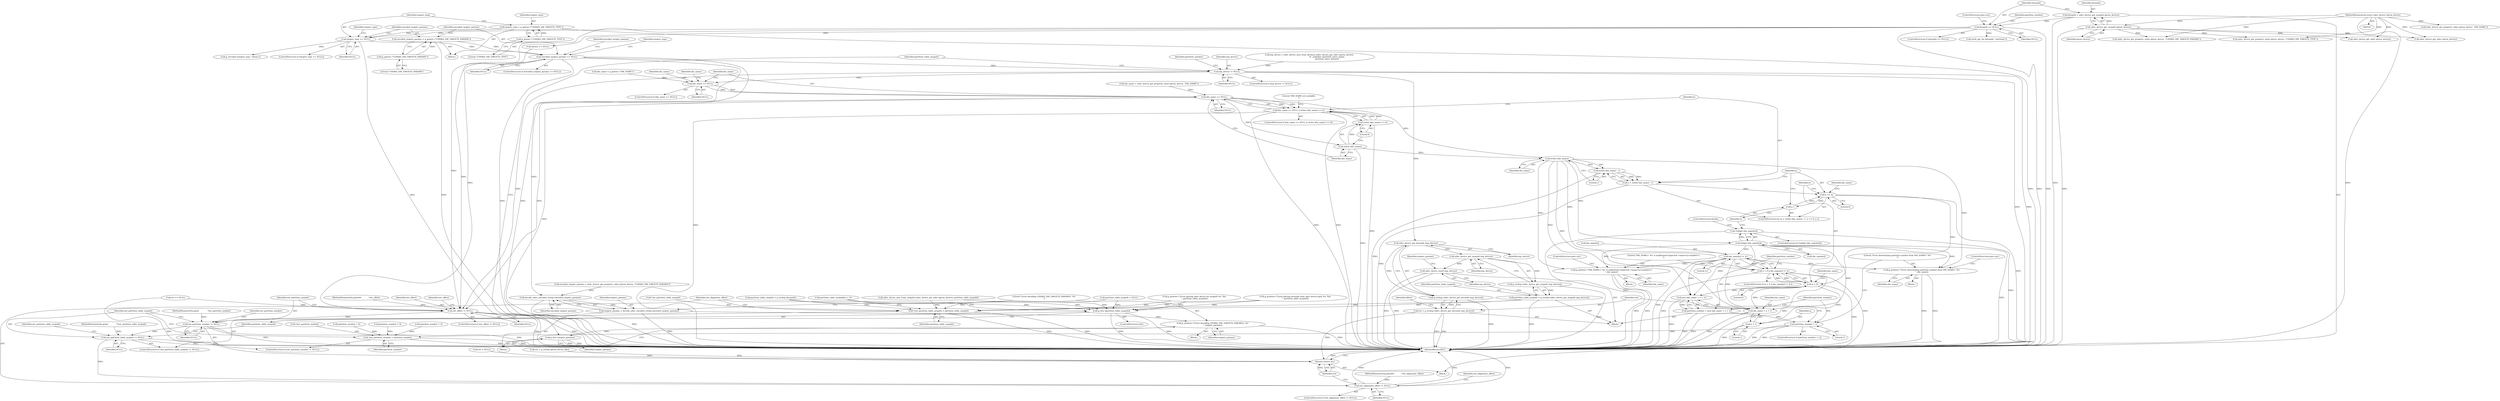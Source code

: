 digraph "0_udisks_0fcc7cb3b66f23fac53ae08647aa0007a2bd56c4_0@API" {
"1000250" [label="(Call,encoded_targets_params == NULL)"];
"1000245" [label="(Call,encoded_targets_params = g_getenv (\"UDISKS_DM_TARGETS_PARAMS\"))"];
"1000247" [label="(Call,g_getenv (\"UDISKS_DM_TARGETS_PARAMS\"))"];
"1000237" [label="(Call,targets_type == NULL)"];
"1000232" [label="(Call,targets_type = g_getenv (\"UDISKS_DM_TARGETS_TYPE\"))"];
"1000234" [label="(Call,g_getenv (\"UDISKS_DM_TARGETS_TYPE\"))"];
"1000141" [label="(Call,devpath == NULL)"];
"1000136" [label="(Call,devpath = udev_device_get_syspath (given_device))"];
"1000138" [label="(Call,udev_device_get_syspath (given_device))"];
"1000108" [label="(MethodParameterIn,struct udev_device *given_device)"];
"1000269" [label="(Call,decode_udev_encoded_string (encoded_targets_params))"];
"1000267" [label="(Call,targets_params = decode_udev_encoded_string (encoded_targets_params))"];
"1000272" [label="(Call,g_printerr (\"Error decoding UDISKS_DM_TARGETS_PARAMS=`%s'\n\", targets_params))"];
"1000275" [label="(Call,g_free (targets_params))"];
"1000290" [label="(Call,mp_device != NULL)"];
"1000304" [label="(Call,dm_name == NULL)"];
"1000314" [label="(Call,dm_name == NULL)"];
"1000313" [label="(Call,dm_name == NULL || strlen (dm_name) == 0)"];
"1000318" [label="(Call,strlen (dm_name))"];
"1000317" [label="(Call,strlen (dm_name) == 0)"];
"1000329" [label="(Call,strlen (dm_name))"];
"1000328" [label="(Call,strlen (dm_name) - 1)"];
"1000326" [label="(Call,n = strlen (dm_name) - 1)"];
"1000332" [label="(Call,n >= 0)"];
"1000335" [label="(Call,n--)"];
"1000347" [label="(Call,n < 0)"];
"1000346" [label="(Call,n < 0 || dm_name[n] != 'p')"];
"1000362" [label="(Call,atoi (dm_name + n + 1))"];
"1000360" [label="(Call,partition_number = atoi (dm_name + n + 1))"];
"1000369" [label="(Call,partition_number < 1)"];
"1000421" [label="(Call,*out_partition_number = partition_number)"];
"1000363" [label="(Call,dm_name + n + 1)"];
"1000365" [label="(Call,n + 1)"];
"1000340" [label="(Call,isdigit (dm_name[n]))"];
"1000339" [label="(Call,!isdigit (dm_name[n]))"];
"1000350" [label="(Call,dm_name[n] != 'p')"];
"1000356" [label="(Call,g_printerr (\"DM_NAME=`%s' is malformed (expected <name>p<number>)\n\", dm_name))"];
"1000373" [label="(Call,g_printerr (\"Error determining partition number from DM_NAME=`%s'\n\", dm_name))"];
"1000410" [label="(Call,out_offset != NULL)"];
"1000418" [label="(Call,out_partition_number != NULL)"];
"1000426" [label="(Call,out_partition_table_syspath != NULL)"];
"1000437" [label="(Call,out_alignment_offset != NULL)"];
"1000380" [label="(Call,udev_device_get_devnode (mp_device))"];
"1000379" [label="(Call,g_strdup (udev_device_get_devnode (mp_device)))"];
"1000377" [label="(Call,ret = g_strdup (udev_device_get_devnode (mp_device)))"];
"1000444" [label="(Return,return ret;)"];
"1000390" [label="(Call,udev_device_get_syspath (mp_device))"];
"1000389" [label="(Call,g_strdup (udev_device_get_syspath (mp_device)))"];
"1000387" [label="(Call,partition_table_syspath = g_strdup (udev_device_get_syspath (mp_device)))"];
"1000429" [label="(Call,*out_partition_table_syspath = partition_table_syspath)"];
"1000434" [label="(Call,g_free (partition_table_syspath))"];
"1000392" [label="(Call,udev_device_unref (mp_device))"];
"1000432" [label="(Identifier,partition_table_syspath)"];
"1000422" [label="(Call,*out_partition_number)"];
"1000351" [label="(Call,dm_name[n])"];
"1000419" [label="(Identifier,out_partition_number)"];
"1000433" [label="(ControlStructure,else)"];
"1000307" [label="(Call,dm_name = udev_device_get_property_value (given_device, \"DM_NAME\"))"];
"1000141" [label="(Call,devpath == NULL)"];
"1000365" [label="(Call,n + 1)"];
"1000387" [label="(Call,partition_table_syspath = g_strdup (udev_device_get_syspath (mp_device)))"];
"1000401" [label="(Call,ret = g_strdup (given_device_file))"];
"1000330" [label="(Identifier,dm_name)"];
"1000327" [label="(Identifier,n)"];
"1000233" [label="(Identifier,targets_type)"];
"1000254" [label="(Identifier,encoded_targets_params)"];
"1000269" [label="(Call,decode_udev_encoded_string (encoded_targets_params))"];
"1000355" [label="(Block,)"];
"1000415" [label="(Identifier,out_offset)"];
"1000212" [label="(Call,g_printerr (\"Error getting devnode from udev device path %s: %m\n\", partition_table_syspath))"];
"1000296" [label="(Call,partition_number = 0)"];
"1000356" [label="(Call,g_printerr (\"DM_NAME=`%s' is malformed (expected <name>p<number>)\n\", dm_name))"];
"1000139" [label="(Identifier,given_device)"];
"1000431" [label="(Identifier,out_partition_table_syspath)"];
"1000242" [label="(Call,udev_device_get_property_value (given_device, \"UDISKS_DM_TARGETS_TYPE\"))"];
"1000272" [label="(Call,g_printerr (\"Error decoding UDISKS_DM_TARGETS_PARAMS=`%s'\n\", targets_params))"];
"1000255" [label="(Call,udev_device_get_property_value (given_device, \"UDISKS_DM_TARGETS_PARAMS\"))"];
"1000335" [label="(Call,n--)"];
"1000336" [label="(Identifier,n)"];
"1000390" [label="(Call,udev_device_get_syspath (mp_device))"];
"1000377" [label="(Call,ret = g_strdup (udev_device_get_devnode (mp_device)))"];
"1000260" [label="(Call,g_strcmp0 (targets_type, \"linear\"))"];
"1000297" [label="(Identifier,partition_number)"];
"1000188" [label="(Call,udev_device_get_udev (given_device))"];
"1000187" [label="(Call,udev_device_new_from_syspath (udev_device_get_udev (given_device), partition_table_syspath))"];
"1000267" [label="(Call,targets_params = decode_udev_encoded_string (encoded_targets_params))"];
"1000341" [label="(Call,dm_name[n])"];
"1000338" [label="(ControlStructure,if (!isdigit (dm_name[n])))"];
"1000328" [label="(Call,strlen (dm_name) - 1)"];
"1000138" [label="(Call,udev_device_get_syspath (given_device))"];
"1000352" [label="(Identifier,dm_name)"];
"1000354" [label="(Literal,'p')"];
"1000326" [label="(Call,n = strlen (dm_name) - 1)"];
"1000405" [label="(Call,partition_number = 0)"];
"1000346" [label="(Call,n < 0 || dm_name[n] != 'p')"];
"1000434" [label="(Call,g_free (partition_table_syspath))"];
"1000314" [label="(Call,dm_name == NULL)"];
"1000140" [label="(ControlStructure,if (devpath == NULL))"];
"1000348" [label="(Identifier,n)"];
"1000427" [label="(Identifier,out_partition_table_syspath)"];
"1000251" [label="(Identifier,encoded_targets_params)"];
"1000320" [label="(Literal,0)"];
"1000409" [label="(ControlStructure,if (out_offset != NULL))"];
"1000274" [label="(Identifier,targets_params)"];
"1000248" [label="(Literal,\"UDISKS_DM_TARGETS_PARAMS\")"];
"1000361" [label="(Identifier,partition_number)"];
"1000137" [label="(Identifier,devpath)"];
"1000234" [label="(Call,g_getenv (\"UDISKS_DM_TARGETS_TYPE\"))"];
"1000372" [label="(Block,)"];
"1000261" [label="(Identifier,targets_type)"];
"1000318" [label="(Call,strlen (dm_name))"];
"1000362" [label="(Call,atoi (dm_name + n + 1))"];
"1000147" [label="(Call,sysfs_get_int (devpath, \"partition\"))"];
"1000146" [label="(Identifier,partition_number)"];
"1000273" [label="(Literal,\"Error decoding UDISKS_DM_TARGETS_PARAMS=`%s'\n\")"];
"1000375" [label="(Identifier,dm_name)"];
"1000268" [label="(Identifier,targets_params)"];
"1000435" [label="(Identifier,partition_table_syspath)"];
"1000323" [label="(Literal,\"DM_NAME not available\n\")"];
"1000349" [label="(Literal,0)"];
"1000306" [label="(Identifier,NULL)"];
"1000127" [label="(Call,ret = NULL)"];
"1000241" [label="(Identifier,targets_type)"];
"1000380" [label="(Call,udev_device_get_devnode (mp_device))"];
"1000342" [label="(Identifier,dm_name)"];
"1000304" [label="(Call,dm_name == NULL)"];
"1000292" [label="(Identifier,NULL)"];
"1000270" [label="(Identifier,encoded_targets_params)"];
"1000275" [label="(Call,g_free (targets_params))"];
"1000367" [label="(Literal,1)"];
"1000143" [label="(Identifier,NULL)"];
"1000360" [label="(Call,partition_number = atoi (dm_name + n + 1))"];
"1000371" [label="(Literal,1)"];
"1000331" [label="(Literal,1)"];
"1000359" [label="(ControlStructure,goto out;)"];
"1000437" [label="(Call,out_alignment_offset != NULL)"];
"1000299" [label="(Call,dm_name = g_getenv (\"DM_NAME\"))"];
"1000376" [label="(ControlStructure,goto out;)"];
"1000113" [label="(MethodParameterIn,guint              *out_partition_number)"];
"1000357" [label="(Literal,\"DM_NAME=`%s' is malformed (expected <name>p<number>)\n\")"];
"1000428" [label="(Identifier,NULL)"];
"1000315" [label="(Identifier,dm_name)"];
"1000236" [label="(ControlStructure,if (targets_type == NULL))"];
"1000280" [label="(Call,mp_device = udev_device_new_from_devnum (udev_device_get_udev (given_device), \n                                                       'b', makedev (partition_slave_major,\n                                                       partition_slave_minor)))"];
"1000235" [label="(Literal,\"UDISKS_DM_TARGETS_TYPE\")"];
"1000290" [label="(Call,mp_device != NULL)"];
"1000196" [label="(Call,g_printerr (\"Error getting udev device for syspath %s: %m\n\", partition_table_syspath))"];
"1000425" [label="(ControlStructure,if (out_partition_table_syspath != NULL))"];
"1000334" [label="(Literal,0)"];
"1000423" [label="(Identifier,out_partition_number)"];
"1000309" [label="(Call,udev_device_get_property_value (given_device, \"DM_NAME\"))"];
"1000144" [label="(ControlStructure,goto out;)"];
"1000347" [label="(Call,n < 0)"];
"1000436" [label="(ControlStructure,if (out_alignment_offset != NULL))"];
"1000316" [label="(Identifier,NULL)"];
"1000252" [label="(Identifier,NULL)"];
"1000283" [label="(Call,udev_device_get_udev (given_device))"];
"1000421" [label="(Call,*out_partition_number = partition_number)"];
"1000289" [label="(ControlStructure,if (mp_device != NULL))"];
"1000305" [label="(Identifier,dm_name)"];
"1000389" [label="(Call,g_strdup (udev_device_get_syspath (mp_device)))"];
"1000151" [label="(Call,partition_number > 0)"];
"1000339" [label="(Call,!isdigit (dm_name[n]))"];
"1000430" [label="(Call,*out_partition_table_syspath)"];
"1000303" [label="(ControlStructure,if (dm_name == NULL))"];
"1000446" [label="(MethodReturn,RET)"];
"1000370" [label="(Identifier,partition_number)"];
"1000383" [label="(Identifier,offset)"];
"1000229" [label="(Block,)"];
"1000340" [label="(Call,isdigit (dm_name[n]))"];
"1000373" [label="(Call,g_printerr (\"Error determining partition number from DM_NAME=`%s'\n\", dm_name))"];
"1000332" [label="(Call,n >= 0)"];
"1000364" [label="(Identifier,dm_name)"];
"1000412" [label="(Identifier,NULL)"];
"1000192" [label="(Call,device == NULL)"];
"1000112" [label="(MethodParameterIn,guint64            *out_alignment_offset)"];
"1000438" [label="(Identifier,out_alignment_offset)"];
"1000424" [label="(Identifier,partition_number)"];
"1000245" [label="(Call,encoded_targets_params = g_getenv (\"UDISKS_DM_TARGETS_PARAMS\"))"];
"1000417" [label="(ControlStructure,if (out_partition_number != NULL))"];
"1000391" [label="(Identifier,mp_device)"];
"1000249" [label="(ControlStructure,if (encoded_targets_params == NULL))"];
"1000429" [label="(Call,*out_partition_table_syspath = partition_table_syspath)"];
"1000444" [label="(Return,return ret;)"];
"1000363" [label="(Call,dm_name + n + 1)"];
"1000397" [label="(Call,partition_table_syspath = g_strdup (devpath))"];
"1000398" [label="(Identifier,partition_table_syspath)"];
"1000271" [label="(Block,)"];
"1000368" [label="(ControlStructure,if (partition_number < 1))"];
"1000111" [label="(MethodParameterIn,guint64            *out_offset)"];
"1000237" [label="(Call,targets_type == NULL)"];
"1000439" [label="(Identifier,NULL)"];
"1000246" [label="(Identifier,encoded_targets_params)"];
"1000445" [label="(Identifier,ret)"];
"1000381" [label="(Identifier,mp_device)"];
"1000142" [label="(Identifier,devpath)"];
"1000369" [label="(Call,partition_number < 1)"];
"1000325" [label="(ControlStructure,for (n = strlen (dm_name) - 1; n >= 0; n--))"];
"1000130" [label="(Call,partition_table_syspath = NULL)"];
"1000312" [label="(ControlStructure,if (dm_name == NULL || strlen (dm_name) == 0))"];
"1000238" [label="(Identifier,targets_type)"];
"1000250" [label="(Call,encoded_targets_params == NULL)"];
"1000308" [label="(Identifier,dm_name)"];
"1000253" [label="(Call,encoded_targets_params = udev_device_get_property_value (given_device, \"UDISKS_DM_TARGETS_PARAMS\"))"];
"1000291" [label="(Identifier,mp_device)"];
"1000317" [label="(Call,strlen (dm_name) == 0)"];
"1000329" [label="(Call,strlen (dm_name))"];
"1000208" [label="(Call,ret == NULL)"];
"1000180" [label="(Call,partition_table_syspath[n] = '\0')"];
"1000442" [label="(Identifier,out_alignment_offset)"];
"1000276" [label="(Identifier,targets_params)"];
"1000232" [label="(Call,targets_type = g_getenv (\"UDISKS_DM_TARGETS_TYPE\"))"];
"1000374" [label="(Literal,\"Error determining partition number from DM_NAME=`%s'\n\")"];
"1000392" [label="(Call,udev_device_unref (mp_device))"];
"1000393" [label="(Identifier,mp_device)"];
"1000410" [label="(Call,out_offset != NULL)"];
"1000388" [label="(Identifier,partition_table_syspath)"];
"1000114" [label="(Block,)"];
"1000358" [label="(Identifier,dm_name)"];
"1000395" [label="(Identifier,targets_params)"];
"1000264" [label="(Block,)"];
"1000313" [label="(Call,dm_name == NULL || strlen (dm_name) == 0)"];
"1000418" [label="(Call,out_partition_number != NULL)"];
"1000136" [label="(Call,devpath = udev_device_get_syspath (given_device))"];
"1000350" [label="(Call,dm_name[n] != 'p')"];
"1000293" [label="(Block,)"];
"1000378" [label="(Identifier,ret)"];
"1000379" [label="(Call,g_strdup (udev_device_get_devnode (mp_device)))"];
"1000247" [label="(Call,g_getenv (\"UDISKS_DM_TARGETS_PARAMS\"))"];
"1000345" [label="(ControlStructure,if (n < 0 || dm_name[n] != 'p'))"];
"1000319" [label="(Identifier,dm_name)"];
"1000426" [label="(Call,out_partition_table_syspath != NULL)"];
"1000333" [label="(Identifier,n)"];
"1000344" [label="(ControlStructure,break;)"];
"1000366" [label="(Identifier,n)"];
"1000108" [label="(MethodParameterIn,struct udev_device *given_device)"];
"1000420" [label="(Identifier,NULL)"];
"1000239" [label="(Identifier,NULL)"];
"1000411" [label="(Identifier,out_offset)"];
"1000110" [label="(MethodParameterIn,gchar             **out_partition_table_syspath)"];
"1000250" -> "1000249"  [label="AST: "];
"1000250" -> "1000252"  [label="CFG: "];
"1000251" -> "1000250"  [label="AST: "];
"1000252" -> "1000250"  [label="AST: "];
"1000254" -> "1000250"  [label="CFG: "];
"1000261" -> "1000250"  [label="CFG: "];
"1000250" -> "1000446"  [label="DDG: "];
"1000250" -> "1000446"  [label="DDG: "];
"1000245" -> "1000250"  [label="DDG: "];
"1000237" -> "1000250"  [label="DDG: "];
"1000250" -> "1000269"  [label="DDG: "];
"1000250" -> "1000290"  [label="DDG: "];
"1000250" -> "1000410"  [label="DDG: "];
"1000245" -> "1000229"  [label="AST: "];
"1000245" -> "1000247"  [label="CFG: "];
"1000246" -> "1000245"  [label="AST: "];
"1000247" -> "1000245"  [label="AST: "];
"1000251" -> "1000245"  [label="CFG: "];
"1000245" -> "1000446"  [label="DDG: "];
"1000247" -> "1000245"  [label="DDG: "];
"1000247" -> "1000248"  [label="CFG: "];
"1000248" -> "1000247"  [label="AST: "];
"1000237" -> "1000236"  [label="AST: "];
"1000237" -> "1000239"  [label="CFG: "];
"1000238" -> "1000237"  [label="AST: "];
"1000239" -> "1000237"  [label="AST: "];
"1000241" -> "1000237"  [label="CFG: "];
"1000246" -> "1000237"  [label="CFG: "];
"1000237" -> "1000446"  [label="DDG: "];
"1000232" -> "1000237"  [label="DDG: "];
"1000141" -> "1000237"  [label="DDG: "];
"1000237" -> "1000260"  [label="DDG: "];
"1000232" -> "1000229"  [label="AST: "];
"1000232" -> "1000234"  [label="CFG: "];
"1000233" -> "1000232"  [label="AST: "];
"1000234" -> "1000232"  [label="AST: "];
"1000238" -> "1000232"  [label="CFG: "];
"1000232" -> "1000446"  [label="DDG: "];
"1000234" -> "1000232"  [label="DDG: "];
"1000234" -> "1000235"  [label="CFG: "];
"1000235" -> "1000234"  [label="AST: "];
"1000141" -> "1000140"  [label="AST: "];
"1000141" -> "1000143"  [label="CFG: "];
"1000142" -> "1000141"  [label="AST: "];
"1000143" -> "1000141"  [label="AST: "];
"1000144" -> "1000141"  [label="CFG: "];
"1000146" -> "1000141"  [label="CFG: "];
"1000141" -> "1000446"  [label="DDG: "];
"1000141" -> "1000446"  [label="DDG: "];
"1000136" -> "1000141"  [label="DDG: "];
"1000141" -> "1000147"  [label="DDG: "];
"1000141" -> "1000192"  [label="DDG: "];
"1000141" -> "1000410"  [label="DDG: "];
"1000136" -> "1000114"  [label="AST: "];
"1000136" -> "1000138"  [label="CFG: "];
"1000137" -> "1000136"  [label="AST: "];
"1000138" -> "1000136"  [label="AST: "];
"1000142" -> "1000136"  [label="CFG: "];
"1000136" -> "1000446"  [label="DDG: "];
"1000138" -> "1000136"  [label="DDG: "];
"1000138" -> "1000139"  [label="CFG: "];
"1000139" -> "1000138"  [label="AST: "];
"1000138" -> "1000446"  [label="DDG: "];
"1000108" -> "1000138"  [label="DDG: "];
"1000138" -> "1000188"  [label="DDG: "];
"1000138" -> "1000242"  [label="DDG: "];
"1000138" -> "1000255"  [label="DDG: "];
"1000138" -> "1000283"  [label="DDG: "];
"1000108" -> "1000107"  [label="AST: "];
"1000108" -> "1000446"  [label="DDG: "];
"1000108" -> "1000188"  [label="DDG: "];
"1000108" -> "1000242"  [label="DDG: "];
"1000108" -> "1000255"  [label="DDG: "];
"1000108" -> "1000283"  [label="DDG: "];
"1000108" -> "1000309"  [label="DDG: "];
"1000269" -> "1000267"  [label="AST: "];
"1000269" -> "1000270"  [label="CFG: "];
"1000270" -> "1000269"  [label="AST: "];
"1000267" -> "1000269"  [label="CFG: "];
"1000269" -> "1000446"  [label="DDG: "];
"1000269" -> "1000267"  [label="DDG: "];
"1000253" -> "1000269"  [label="DDG: "];
"1000267" -> "1000264"  [label="AST: "];
"1000268" -> "1000267"  [label="AST: "];
"1000273" -> "1000267"  [label="CFG: "];
"1000267" -> "1000446"  [label="DDG: "];
"1000267" -> "1000272"  [label="DDG: "];
"1000272" -> "1000271"  [label="AST: "];
"1000272" -> "1000274"  [label="CFG: "];
"1000273" -> "1000272"  [label="AST: "];
"1000274" -> "1000272"  [label="AST: "];
"1000276" -> "1000272"  [label="CFG: "];
"1000272" -> "1000446"  [label="DDG: "];
"1000272" -> "1000275"  [label="DDG: "];
"1000275" -> "1000264"  [label="AST: "];
"1000275" -> "1000276"  [label="CFG: "];
"1000276" -> "1000275"  [label="AST: "];
"1000398" -> "1000275"  [label="CFG: "];
"1000275" -> "1000446"  [label="DDG: "];
"1000275" -> "1000446"  [label="DDG: "];
"1000290" -> "1000289"  [label="AST: "];
"1000290" -> "1000292"  [label="CFG: "];
"1000291" -> "1000290"  [label="AST: "];
"1000292" -> "1000290"  [label="AST: "];
"1000297" -> "1000290"  [label="CFG: "];
"1000398" -> "1000290"  [label="CFG: "];
"1000290" -> "1000446"  [label="DDG: "];
"1000290" -> "1000446"  [label="DDG: "];
"1000280" -> "1000290"  [label="DDG: "];
"1000290" -> "1000304"  [label="DDG: "];
"1000290" -> "1000380"  [label="DDG: "];
"1000290" -> "1000410"  [label="DDG: "];
"1000304" -> "1000303"  [label="AST: "];
"1000304" -> "1000306"  [label="CFG: "];
"1000305" -> "1000304"  [label="AST: "];
"1000306" -> "1000304"  [label="AST: "];
"1000308" -> "1000304"  [label="CFG: "];
"1000315" -> "1000304"  [label="CFG: "];
"1000299" -> "1000304"  [label="DDG: "];
"1000304" -> "1000314"  [label="DDG: "];
"1000304" -> "1000314"  [label="DDG: "];
"1000314" -> "1000313"  [label="AST: "];
"1000314" -> "1000316"  [label="CFG: "];
"1000315" -> "1000314"  [label="AST: "];
"1000316" -> "1000314"  [label="AST: "];
"1000319" -> "1000314"  [label="CFG: "];
"1000313" -> "1000314"  [label="CFG: "];
"1000314" -> "1000446"  [label="DDG: "];
"1000314" -> "1000313"  [label="DDG: "];
"1000314" -> "1000313"  [label="DDG: "];
"1000307" -> "1000314"  [label="DDG: "];
"1000314" -> "1000318"  [label="DDG: "];
"1000314" -> "1000329"  [label="DDG: "];
"1000314" -> "1000410"  [label="DDG: "];
"1000313" -> "1000312"  [label="AST: "];
"1000313" -> "1000317"  [label="CFG: "];
"1000317" -> "1000313"  [label="AST: "];
"1000323" -> "1000313"  [label="CFG: "];
"1000327" -> "1000313"  [label="CFG: "];
"1000313" -> "1000446"  [label="DDG: "];
"1000313" -> "1000446"  [label="DDG: "];
"1000313" -> "1000446"  [label="DDG: "];
"1000317" -> "1000313"  [label="DDG: "];
"1000317" -> "1000313"  [label="DDG: "];
"1000318" -> "1000317"  [label="AST: "];
"1000318" -> "1000319"  [label="CFG: "];
"1000319" -> "1000318"  [label="AST: "];
"1000320" -> "1000318"  [label="CFG: "];
"1000318" -> "1000446"  [label="DDG: "];
"1000318" -> "1000317"  [label="DDG: "];
"1000318" -> "1000329"  [label="DDG: "];
"1000317" -> "1000320"  [label="CFG: "];
"1000320" -> "1000317"  [label="AST: "];
"1000317" -> "1000446"  [label="DDG: "];
"1000329" -> "1000328"  [label="AST: "];
"1000329" -> "1000330"  [label="CFG: "];
"1000330" -> "1000329"  [label="AST: "];
"1000331" -> "1000329"  [label="CFG: "];
"1000329" -> "1000328"  [label="DDG: "];
"1000329" -> "1000340"  [label="DDG: "];
"1000329" -> "1000350"  [label="DDG: "];
"1000329" -> "1000356"  [label="DDG: "];
"1000329" -> "1000362"  [label="DDG: "];
"1000329" -> "1000363"  [label="DDG: "];
"1000329" -> "1000373"  [label="DDG: "];
"1000328" -> "1000326"  [label="AST: "];
"1000328" -> "1000331"  [label="CFG: "];
"1000331" -> "1000328"  [label="AST: "];
"1000326" -> "1000328"  [label="CFG: "];
"1000328" -> "1000446"  [label="DDG: "];
"1000328" -> "1000326"  [label="DDG: "];
"1000328" -> "1000326"  [label="DDG: "];
"1000326" -> "1000325"  [label="AST: "];
"1000327" -> "1000326"  [label="AST: "];
"1000333" -> "1000326"  [label="CFG: "];
"1000326" -> "1000446"  [label="DDG: "];
"1000326" -> "1000332"  [label="DDG: "];
"1000332" -> "1000325"  [label="AST: "];
"1000332" -> "1000334"  [label="CFG: "];
"1000333" -> "1000332"  [label="AST: "];
"1000334" -> "1000332"  [label="AST: "];
"1000342" -> "1000332"  [label="CFG: "];
"1000348" -> "1000332"  [label="CFG: "];
"1000332" -> "1000446"  [label="DDG: "];
"1000335" -> "1000332"  [label="DDG: "];
"1000332" -> "1000335"  [label="DDG: "];
"1000332" -> "1000347"  [label="DDG: "];
"1000335" -> "1000325"  [label="AST: "];
"1000335" -> "1000336"  [label="CFG: "];
"1000336" -> "1000335"  [label="AST: "];
"1000333" -> "1000335"  [label="CFG: "];
"1000347" -> "1000346"  [label="AST: "];
"1000347" -> "1000349"  [label="CFG: "];
"1000348" -> "1000347"  [label="AST: "];
"1000349" -> "1000347"  [label="AST: "];
"1000352" -> "1000347"  [label="CFG: "];
"1000346" -> "1000347"  [label="CFG: "];
"1000347" -> "1000446"  [label="DDG: "];
"1000347" -> "1000346"  [label="DDG: "];
"1000347" -> "1000346"  [label="DDG: "];
"1000347" -> "1000362"  [label="DDG: "];
"1000347" -> "1000363"  [label="DDG: "];
"1000347" -> "1000365"  [label="DDG: "];
"1000346" -> "1000345"  [label="AST: "];
"1000346" -> "1000350"  [label="CFG: "];
"1000350" -> "1000346"  [label="AST: "];
"1000357" -> "1000346"  [label="CFG: "];
"1000361" -> "1000346"  [label="CFG: "];
"1000346" -> "1000446"  [label="DDG: "];
"1000346" -> "1000446"  [label="DDG: "];
"1000346" -> "1000446"  [label="DDG: "];
"1000350" -> "1000346"  [label="DDG: "];
"1000350" -> "1000346"  [label="DDG: "];
"1000362" -> "1000360"  [label="AST: "];
"1000362" -> "1000363"  [label="CFG: "];
"1000363" -> "1000362"  [label="AST: "];
"1000360" -> "1000362"  [label="CFG: "];
"1000362" -> "1000446"  [label="DDG: "];
"1000362" -> "1000360"  [label="DDG: "];
"1000350" -> "1000362"  [label="DDG: "];
"1000340" -> "1000362"  [label="DDG: "];
"1000360" -> "1000293"  [label="AST: "];
"1000361" -> "1000360"  [label="AST: "];
"1000370" -> "1000360"  [label="CFG: "];
"1000360" -> "1000446"  [label="DDG: "];
"1000360" -> "1000369"  [label="DDG: "];
"1000369" -> "1000368"  [label="AST: "];
"1000369" -> "1000371"  [label="CFG: "];
"1000370" -> "1000369"  [label="AST: "];
"1000371" -> "1000369"  [label="AST: "];
"1000374" -> "1000369"  [label="CFG: "];
"1000378" -> "1000369"  [label="CFG: "];
"1000369" -> "1000446"  [label="DDG: "];
"1000369" -> "1000446"  [label="DDG: "];
"1000369" -> "1000421"  [label="DDG: "];
"1000421" -> "1000417"  [label="AST: "];
"1000421" -> "1000424"  [label="CFG: "];
"1000422" -> "1000421"  [label="AST: "];
"1000424" -> "1000421"  [label="AST: "];
"1000427" -> "1000421"  [label="CFG: "];
"1000421" -> "1000446"  [label="DDG: "];
"1000421" -> "1000446"  [label="DDG: "];
"1000151" -> "1000421"  [label="DDG: "];
"1000296" -> "1000421"  [label="DDG: "];
"1000405" -> "1000421"  [label="DDG: "];
"1000363" -> "1000365"  [label="CFG: "];
"1000364" -> "1000363"  [label="AST: "];
"1000365" -> "1000363"  [label="AST: "];
"1000363" -> "1000446"  [label="DDG: "];
"1000363" -> "1000446"  [label="DDG: "];
"1000350" -> "1000363"  [label="DDG: "];
"1000340" -> "1000363"  [label="DDG: "];
"1000365" -> "1000367"  [label="CFG: "];
"1000366" -> "1000365"  [label="AST: "];
"1000367" -> "1000365"  [label="AST: "];
"1000365" -> "1000446"  [label="DDG: "];
"1000340" -> "1000339"  [label="AST: "];
"1000340" -> "1000341"  [label="CFG: "];
"1000341" -> "1000340"  [label="AST: "];
"1000339" -> "1000340"  [label="CFG: "];
"1000340" -> "1000446"  [label="DDG: "];
"1000340" -> "1000339"  [label="DDG: "];
"1000340" -> "1000350"  [label="DDG: "];
"1000340" -> "1000356"  [label="DDG: "];
"1000340" -> "1000373"  [label="DDG: "];
"1000339" -> "1000338"  [label="AST: "];
"1000344" -> "1000339"  [label="CFG: "];
"1000336" -> "1000339"  [label="CFG: "];
"1000339" -> "1000446"  [label="DDG: "];
"1000339" -> "1000446"  [label="DDG: "];
"1000350" -> "1000354"  [label="CFG: "];
"1000351" -> "1000350"  [label="AST: "];
"1000354" -> "1000350"  [label="AST: "];
"1000350" -> "1000446"  [label="DDG: "];
"1000350" -> "1000356"  [label="DDG: "];
"1000350" -> "1000373"  [label="DDG: "];
"1000356" -> "1000355"  [label="AST: "];
"1000356" -> "1000358"  [label="CFG: "];
"1000357" -> "1000356"  [label="AST: "];
"1000358" -> "1000356"  [label="AST: "];
"1000359" -> "1000356"  [label="CFG: "];
"1000356" -> "1000446"  [label="DDG: "];
"1000356" -> "1000446"  [label="DDG: "];
"1000373" -> "1000372"  [label="AST: "];
"1000373" -> "1000375"  [label="CFG: "];
"1000374" -> "1000373"  [label="AST: "];
"1000375" -> "1000373"  [label="AST: "];
"1000376" -> "1000373"  [label="CFG: "];
"1000373" -> "1000446"  [label="DDG: "];
"1000373" -> "1000446"  [label="DDG: "];
"1000410" -> "1000409"  [label="AST: "];
"1000410" -> "1000412"  [label="CFG: "];
"1000411" -> "1000410"  [label="AST: "];
"1000412" -> "1000410"  [label="AST: "];
"1000415" -> "1000410"  [label="CFG: "];
"1000419" -> "1000410"  [label="CFG: "];
"1000410" -> "1000446"  [label="DDG: "];
"1000410" -> "1000446"  [label="DDG: "];
"1000111" -> "1000410"  [label="DDG: "];
"1000192" -> "1000410"  [label="DDG: "];
"1000208" -> "1000410"  [label="DDG: "];
"1000410" -> "1000418"  [label="DDG: "];
"1000418" -> "1000417"  [label="AST: "];
"1000418" -> "1000420"  [label="CFG: "];
"1000419" -> "1000418"  [label="AST: "];
"1000420" -> "1000418"  [label="AST: "];
"1000423" -> "1000418"  [label="CFG: "];
"1000427" -> "1000418"  [label="CFG: "];
"1000418" -> "1000446"  [label="DDG: "];
"1000418" -> "1000446"  [label="DDG: "];
"1000113" -> "1000418"  [label="DDG: "];
"1000418" -> "1000426"  [label="DDG: "];
"1000426" -> "1000425"  [label="AST: "];
"1000426" -> "1000428"  [label="CFG: "];
"1000427" -> "1000426"  [label="AST: "];
"1000428" -> "1000426"  [label="AST: "];
"1000431" -> "1000426"  [label="CFG: "];
"1000435" -> "1000426"  [label="CFG: "];
"1000426" -> "1000446"  [label="DDG: "];
"1000426" -> "1000446"  [label="DDG: "];
"1000110" -> "1000426"  [label="DDG: "];
"1000426" -> "1000437"  [label="DDG: "];
"1000437" -> "1000436"  [label="AST: "];
"1000437" -> "1000439"  [label="CFG: "];
"1000438" -> "1000437"  [label="AST: "];
"1000439" -> "1000437"  [label="AST: "];
"1000442" -> "1000437"  [label="CFG: "];
"1000445" -> "1000437"  [label="CFG: "];
"1000437" -> "1000446"  [label="DDG: "];
"1000437" -> "1000446"  [label="DDG: "];
"1000437" -> "1000446"  [label="DDG: "];
"1000112" -> "1000437"  [label="DDG: "];
"1000380" -> "1000379"  [label="AST: "];
"1000380" -> "1000381"  [label="CFG: "];
"1000381" -> "1000380"  [label="AST: "];
"1000379" -> "1000380"  [label="CFG: "];
"1000380" -> "1000379"  [label="DDG: "];
"1000380" -> "1000390"  [label="DDG: "];
"1000379" -> "1000377"  [label="AST: "];
"1000377" -> "1000379"  [label="CFG: "];
"1000379" -> "1000446"  [label="DDG: "];
"1000379" -> "1000377"  [label="DDG: "];
"1000377" -> "1000293"  [label="AST: "];
"1000378" -> "1000377"  [label="AST: "];
"1000383" -> "1000377"  [label="CFG: "];
"1000377" -> "1000446"  [label="DDG: "];
"1000377" -> "1000446"  [label="DDG: "];
"1000377" -> "1000444"  [label="DDG: "];
"1000444" -> "1000114"  [label="AST: "];
"1000444" -> "1000445"  [label="CFG: "];
"1000445" -> "1000444"  [label="AST: "];
"1000446" -> "1000444"  [label="CFG: "];
"1000444" -> "1000446"  [label="DDG: "];
"1000445" -> "1000444"  [label="DDG: "];
"1000208" -> "1000444"  [label="DDG: "];
"1000401" -> "1000444"  [label="DDG: "];
"1000127" -> "1000444"  [label="DDG: "];
"1000390" -> "1000389"  [label="AST: "];
"1000390" -> "1000391"  [label="CFG: "];
"1000391" -> "1000390"  [label="AST: "];
"1000389" -> "1000390"  [label="CFG: "];
"1000390" -> "1000389"  [label="DDG: "];
"1000390" -> "1000392"  [label="DDG: "];
"1000389" -> "1000387"  [label="AST: "];
"1000387" -> "1000389"  [label="CFG: "];
"1000389" -> "1000446"  [label="DDG: "];
"1000389" -> "1000387"  [label="DDG: "];
"1000387" -> "1000293"  [label="AST: "];
"1000388" -> "1000387"  [label="AST: "];
"1000393" -> "1000387"  [label="CFG: "];
"1000387" -> "1000446"  [label="DDG: "];
"1000387" -> "1000429"  [label="DDG: "];
"1000387" -> "1000434"  [label="DDG: "];
"1000429" -> "1000425"  [label="AST: "];
"1000429" -> "1000432"  [label="CFG: "];
"1000430" -> "1000429"  [label="AST: "];
"1000432" -> "1000429"  [label="AST: "];
"1000438" -> "1000429"  [label="CFG: "];
"1000429" -> "1000446"  [label="DDG: "];
"1000429" -> "1000446"  [label="DDG: "];
"1000397" -> "1000429"  [label="DDG: "];
"1000187" -> "1000429"  [label="DDG: "];
"1000212" -> "1000429"  [label="DDG: "];
"1000180" -> "1000429"  [label="DDG: "];
"1000130" -> "1000429"  [label="DDG: "];
"1000196" -> "1000429"  [label="DDG: "];
"1000434" -> "1000433"  [label="AST: "];
"1000434" -> "1000435"  [label="CFG: "];
"1000435" -> "1000434"  [label="AST: "];
"1000438" -> "1000434"  [label="CFG: "];
"1000434" -> "1000446"  [label="DDG: "];
"1000434" -> "1000446"  [label="DDG: "];
"1000397" -> "1000434"  [label="DDG: "];
"1000187" -> "1000434"  [label="DDG: "];
"1000212" -> "1000434"  [label="DDG: "];
"1000180" -> "1000434"  [label="DDG: "];
"1000130" -> "1000434"  [label="DDG: "];
"1000196" -> "1000434"  [label="DDG: "];
"1000392" -> "1000293"  [label="AST: "];
"1000392" -> "1000393"  [label="CFG: "];
"1000393" -> "1000392"  [label="AST: "];
"1000395" -> "1000392"  [label="CFG: "];
"1000392" -> "1000446"  [label="DDG: "];
"1000392" -> "1000446"  [label="DDG: "];
}
